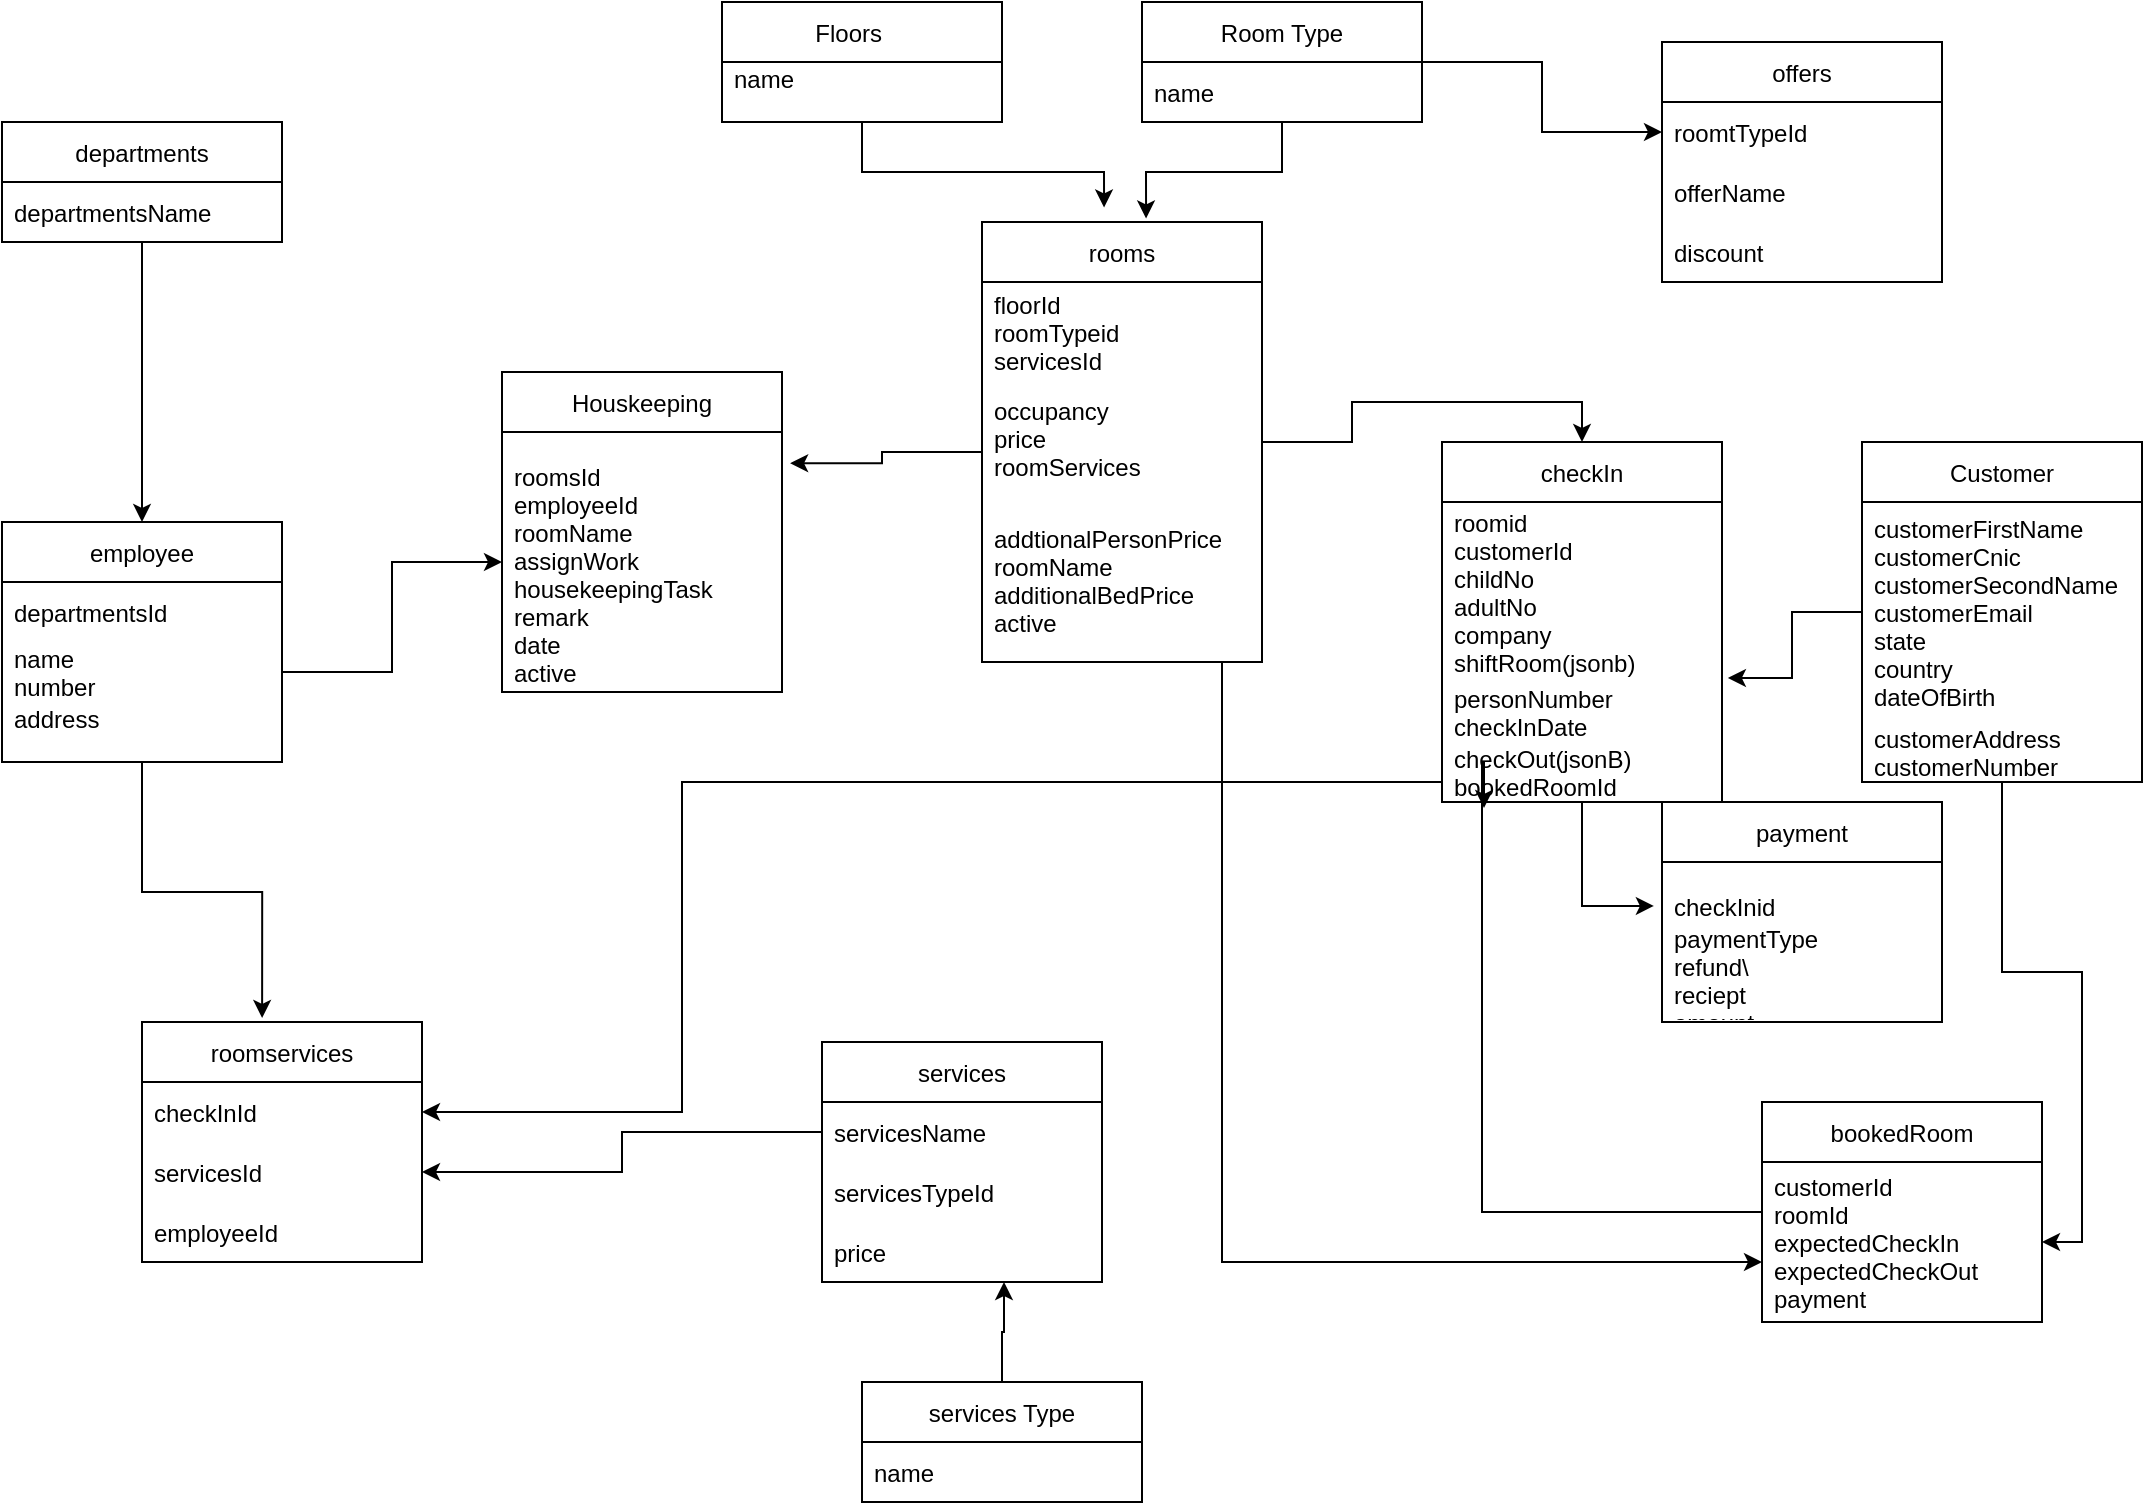 <mxfile version="20.4.2" type="github">
  <diagram id="R2lEEEUBdFMjLlhIrx00" name="Page-1">
    <mxGraphModel dx="1642" dy="1083" grid="1" gridSize="10" guides="1" tooltips="1" connect="1" arrows="1" fold="1" page="1" pageScale="1" pageWidth="850" pageHeight="1100" math="0" shadow="0" extFonts="Permanent Marker^https://fonts.googleapis.com/css?family=Permanent+Marker">
      <root>
        <mxCell id="0" />
        <mxCell id="1" parent="0" />
        <mxCell id="3oIOAp_6EH98L1CWe2Qc-18" style="edgeStyle=orthogonalEdgeStyle;rounded=0;orthogonalLoop=1;jettySize=auto;html=1;entryX=0.436;entryY=-0.033;entryDx=0;entryDy=0;entryPerimeter=0;" parent="1" source="3oIOAp_6EH98L1CWe2Qc-1" target="3oIOAp_6EH98L1CWe2Qc-14" edge="1">
          <mxGeometry relative="1" as="geometry" />
        </mxCell>
        <mxCell id="3oIOAp_6EH98L1CWe2Qc-1" value="Floors    " style="swimlane;fontStyle=0;childLayout=stackLayout;horizontal=1;startSize=30;horizontalStack=0;resizeParent=1;resizeParentMax=0;resizeLast=0;collapsible=1;marginBottom=0;" parent="1" vertex="1">
          <mxGeometry x="100" y="20" width="140" height="60" as="geometry" />
        </mxCell>
        <mxCell id="3oIOAp_6EH98L1CWe2Qc-2" value="name&#xa;" style="text;strokeColor=none;fillColor=none;align=left;verticalAlign=middle;spacingLeft=4;spacingRight=4;overflow=hidden;points=[[0,0.5],[1,0.5]];portConstraint=eastwest;rotatable=0;" parent="3oIOAp_6EH98L1CWe2Qc-1" vertex="1">
          <mxGeometry y="30" width="140" height="30" as="geometry" />
        </mxCell>
        <mxCell id="3oIOAp_6EH98L1CWe2Qc-13" style="edgeStyle=orthogonalEdgeStyle;rounded=0;orthogonalLoop=1;jettySize=auto;html=1;entryX=0;entryY=0.5;entryDx=0;entryDy=0;" parent="1" source="3oIOAp_6EH98L1CWe2Qc-5" target="3oIOAp_6EH98L1CWe2Qc-10" edge="1">
          <mxGeometry relative="1" as="geometry" />
        </mxCell>
        <mxCell id="3oIOAp_6EH98L1CWe2Qc-19" style="edgeStyle=orthogonalEdgeStyle;rounded=0;orthogonalLoop=1;jettySize=auto;html=1;entryX=0.586;entryY=-0.008;entryDx=0;entryDy=0;entryPerimeter=0;" parent="1" source="3oIOAp_6EH98L1CWe2Qc-5" target="3oIOAp_6EH98L1CWe2Qc-14" edge="1">
          <mxGeometry relative="1" as="geometry" />
        </mxCell>
        <mxCell id="3oIOAp_6EH98L1CWe2Qc-5" value="Room Type" style="swimlane;fontStyle=0;childLayout=stackLayout;horizontal=1;startSize=30;horizontalStack=0;resizeParent=1;resizeParentMax=0;resizeLast=0;collapsible=1;marginBottom=0;" parent="1" vertex="1">
          <mxGeometry x="310" y="20" width="140" height="60" as="geometry" />
        </mxCell>
        <mxCell id="3oIOAp_6EH98L1CWe2Qc-6" value="name" style="text;strokeColor=none;fillColor=none;align=left;verticalAlign=middle;spacingLeft=4;spacingRight=4;overflow=hidden;points=[[0,0.5],[1,0.5]];portConstraint=eastwest;rotatable=0;" parent="3oIOAp_6EH98L1CWe2Qc-5" vertex="1">
          <mxGeometry y="30" width="140" height="30" as="geometry" />
        </mxCell>
        <mxCell id="3oIOAp_6EH98L1CWe2Qc-9" value="offers" style="swimlane;fontStyle=0;childLayout=stackLayout;horizontal=1;startSize=30;horizontalStack=0;resizeParent=1;resizeParentMax=0;resizeLast=0;collapsible=1;marginBottom=0;" parent="1" vertex="1">
          <mxGeometry x="570" y="40" width="140" height="120" as="geometry" />
        </mxCell>
        <mxCell id="3oIOAp_6EH98L1CWe2Qc-10" value="roomtTypeId" style="text;strokeColor=none;fillColor=none;align=left;verticalAlign=middle;spacingLeft=4;spacingRight=4;overflow=hidden;points=[[0,0.5],[1,0.5]];portConstraint=eastwest;rotatable=0;" parent="3oIOAp_6EH98L1CWe2Qc-9" vertex="1">
          <mxGeometry y="30" width="140" height="30" as="geometry" />
        </mxCell>
        <mxCell id="3oIOAp_6EH98L1CWe2Qc-11" value="offerName" style="text;strokeColor=none;fillColor=none;align=left;verticalAlign=middle;spacingLeft=4;spacingRight=4;overflow=hidden;points=[[0,0.5],[1,0.5]];portConstraint=eastwest;rotatable=0;" parent="3oIOAp_6EH98L1CWe2Qc-9" vertex="1">
          <mxGeometry y="60" width="140" height="30" as="geometry" />
        </mxCell>
        <mxCell id="3oIOAp_6EH98L1CWe2Qc-12" value="discount" style="text;strokeColor=none;fillColor=none;align=left;verticalAlign=middle;spacingLeft=4;spacingRight=4;overflow=hidden;points=[[0,0.5],[1,0.5]];portConstraint=eastwest;rotatable=0;" parent="3oIOAp_6EH98L1CWe2Qc-9" vertex="1">
          <mxGeometry y="90" width="140" height="30" as="geometry" />
        </mxCell>
        <mxCell id="3oIOAp_6EH98L1CWe2Qc-59" style="edgeStyle=orthogonalEdgeStyle;rounded=0;orthogonalLoop=1;jettySize=auto;html=1;entryX=0.5;entryY=0;entryDx=0;entryDy=0;" parent="1" source="3oIOAp_6EH98L1CWe2Qc-14" target="3oIOAp_6EH98L1CWe2Qc-55" edge="1">
          <mxGeometry relative="1" as="geometry" />
        </mxCell>
        <mxCell id="OKyvgskDZJysEfLxHvgt-15" style="edgeStyle=orthogonalEdgeStyle;rounded=0;orthogonalLoop=1;jettySize=auto;html=1;" parent="1" source="3oIOAp_6EH98L1CWe2Qc-14" target="OKyvgskDZJysEfLxHvgt-10" edge="1">
          <mxGeometry relative="1" as="geometry">
            <Array as="points">
              <mxPoint x="350" y="650" />
            </Array>
          </mxGeometry>
        </mxCell>
        <mxCell id="3oIOAp_6EH98L1CWe2Qc-14" value="rooms" style="swimlane;fontStyle=0;childLayout=stackLayout;horizontal=1;startSize=30;horizontalStack=0;resizeParent=1;resizeParentMax=0;resizeLast=0;collapsible=1;marginBottom=0;" parent="1" vertex="1">
          <mxGeometry x="230" y="130" width="140" height="220" as="geometry" />
        </mxCell>
        <mxCell id="3oIOAp_6EH98L1CWe2Qc-15" value="floorId&#xa;roomTypeid&#xa;servicesId" style="text;strokeColor=none;fillColor=none;align=left;verticalAlign=middle;spacingLeft=4;spacingRight=4;overflow=hidden;points=[[0,0.5],[1,0.5]];portConstraint=eastwest;rotatable=0;" parent="3oIOAp_6EH98L1CWe2Qc-14" vertex="1">
          <mxGeometry y="30" width="140" height="50" as="geometry" />
        </mxCell>
        <mxCell id="3oIOAp_6EH98L1CWe2Qc-16" value="occupancy&#xa;price&#xa;roomServices&#xa;" style="text;strokeColor=none;fillColor=none;align=left;verticalAlign=middle;spacingLeft=4;spacingRight=4;overflow=hidden;points=[[0,0.5],[1,0.5]];portConstraint=eastwest;rotatable=0;" parent="3oIOAp_6EH98L1CWe2Qc-14" vertex="1">
          <mxGeometry y="80" width="140" height="70" as="geometry" />
        </mxCell>
        <mxCell id="3oIOAp_6EH98L1CWe2Qc-17" value="addtionalPersonPrice&#xa;roomName&#xa;additionalBedPrice&#xa;active&#xa;&#xa;" style="text;strokeColor=none;fillColor=none;align=left;verticalAlign=middle;spacingLeft=4;spacingRight=4;overflow=hidden;points=[[0,0.5],[1,0.5]];portConstraint=eastwest;rotatable=0;" parent="3oIOAp_6EH98L1CWe2Qc-14" vertex="1">
          <mxGeometry y="150" width="140" height="70" as="geometry" />
        </mxCell>
        <mxCell id="3oIOAp_6EH98L1CWe2Qc-20" value="services" style="swimlane;fontStyle=0;childLayout=stackLayout;horizontal=1;startSize=30;horizontalStack=0;resizeParent=1;resizeParentMax=0;resizeLast=0;collapsible=1;marginBottom=0;" parent="1" vertex="1">
          <mxGeometry x="150" y="540" width="140" height="120" as="geometry" />
        </mxCell>
        <mxCell id="3oIOAp_6EH98L1CWe2Qc-22" value="servicesName" style="text;strokeColor=none;fillColor=none;align=left;verticalAlign=middle;spacingLeft=4;spacingRight=4;overflow=hidden;points=[[0,0.5],[1,0.5]];portConstraint=eastwest;rotatable=0;" parent="3oIOAp_6EH98L1CWe2Qc-20" vertex="1">
          <mxGeometry y="30" width="140" height="30" as="geometry" />
        </mxCell>
        <mxCell id="3oIOAp_6EH98L1CWe2Qc-21" value="servicesTypeId" style="text;strokeColor=none;fillColor=none;align=left;verticalAlign=middle;spacingLeft=4;spacingRight=4;overflow=hidden;points=[[0,0.5],[1,0.5]];portConstraint=eastwest;rotatable=0;" parent="3oIOAp_6EH98L1CWe2Qc-20" vertex="1">
          <mxGeometry y="60" width="140" height="30" as="geometry" />
        </mxCell>
        <mxCell id="3oIOAp_6EH98L1CWe2Qc-23" value="price" style="text;strokeColor=none;fillColor=none;align=left;verticalAlign=middle;spacingLeft=4;spacingRight=4;overflow=hidden;points=[[0,0.5],[1,0.5]];portConstraint=eastwest;rotatable=0;" parent="3oIOAp_6EH98L1CWe2Qc-20" vertex="1">
          <mxGeometry y="90" width="140" height="30" as="geometry" />
        </mxCell>
        <mxCell id="OKyvgskDZJysEfLxHvgt-38" style="edgeStyle=orthogonalEdgeStyle;rounded=0;orthogonalLoop=1;jettySize=auto;html=1;entryX=0.65;entryY=1;entryDx=0;entryDy=0;entryPerimeter=0;" parent="1" source="3oIOAp_6EH98L1CWe2Qc-24" target="3oIOAp_6EH98L1CWe2Qc-23" edge="1">
          <mxGeometry relative="1" as="geometry" />
        </mxCell>
        <mxCell id="3oIOAp_6EH98L1CWe2Qc-24" value="services Type" style="swimlane;fontStyle=0;childLayout=stackLayout;horizontal=1;startSize=30;horizontalStack=0;resizeParent=1;resizeParentMax=0;resizeLast=0;collapsible=1;marginBottom=0;" parent="1" vertex="1">
          <mxGeometry x="170" y="710" width="140" height="60" as="geometry" />
        </mxCell>
        <mxCell id="3oIOAp_6EH98L1CWe2Qc-25" value="name" style="text;strokeColor=none;fillColor=none;align=left;verticalAlign=middle;spacingLeft=4;spacingRight=4;overflow=hidden;points=[[0,0.5],[1,0.5]];portConstraint=eastwest;rotatable=0;" parent="3oIOAp_6EH98L1CWe2Qc-24" vertex="1">
          <mxGeometry y="30" width="140" height="30" as="geometry" />
        </mxCell>
        <mxCell id="3oIOAp_6EH98L1CWe2Qc-30" value="Houskeeping" style="swimlane;fontStyle=0;childLayout=stackLayout;horizontal=1;startSize=30;horizontalStack=0;resizeParent=1;resizeParentMax=0;resizeLast=0;collapsible=1;marginBottom=0;" parent="1" vertex="1">
          <mxGeometry x="-10" y="205" width="140" height="160" as="geometry" />
        </mxCell>
        <mxCell id="3oIOAp_6EH98L1CWe2Qc-31" value="&#xa;roomsId&#xa;employeeId&#xa;roomName&#xa;assignWork&#xa;housekeepingTask&#xa;remark&#xa;date&#xa;active&#xa;&#xa;" style="text;strokeColor=none;fillColor=none;align=left;verticalAlign=middle;spacingLeft=4;spacingRight=4;overflow=hidden;points=[[0,0.5],[1,0.5]];portConstraint=eastwest;rotatable=0;" parent="3oIOAp_6EH98L1CWe2Qc-30" vertex="1">
          <mxGeometry y="30" width="140" height="130" as="geometry" />
        </mxCell>
        <mxCell id="OKyvgskDZJysEfLxHvgt-1" style="edgeStyle=orthogonalEdgeStyle;rounded=0;orthogonalLoop=1;jettySize=auto;html=1;entryX=1.021;entryY=-0.067;entryDx=0;entryDy=0;entryPerimeter=0;" parent="1" source="3oIOAp_6EH98L1CWe2Qc-39" target="3oIOAp_6EH98L1CWe2Qc-57" edge="1">
          <mxGeometry relative="1" as="geometry" />
        </mxCell>
        <mxCell id="OKyvgskDZJysEfLxHvgt-12" style="edgeStyle=orthogonalEdgeStyle;rounded=0;orthogonalLoop=1;jettySize=auto;html=1;" parent="1" source="3oIOAp_6EH98L1CWe2Qc-39" target="OKyvgskDZJysEfLxHvgt-10" edge="1">
          <mxGeometry relative="1" as="geometry" />
        </mxCell>
        <mxCell id="3oIOAp_6EH98L1CWe2Qc-39" value="Customer" style="swimlane;fontStyle=0;childLayout=stackLayout;horizontal=1;startSize=30;horizontalStack=0;resizeParent=1;resizeParentMax=0;resizeLast=0;collapsible=1;marginBottom=0;" parent="1" vertex="1">
          <mxGeometry x="670" y="240" width="140" height="170" as="geometry" />
        </mxCell>
        <mxCell id="3oIOAp_6EH98L1CWe2Qc-40" value="customerFirstName&#xa;customerCnic&#xa;customerSecondName&#xa;customerEmail&#xa;state&#xa;country&#xa;dateOfBirth" style="text;strokeColor=none;fillColor=none;align=left;verticalAlign=middle;spacingLeft=4;spacingRight=4;overflow=hidden;points=[[0,0.5],[1,0.5]];portConstraint=eastwest;rotatable=0;" parent="3oIOAp_6EH98L1CWe2Qc-39" vertex="1">
          <mxGeometry y="30" width="140" height="110" as="geometry" />
        </mxCell>
        <mxCell id="3oIOAp_6EH98L1CWe2Qc-41" value="customerAddress&#xa;customerNumber" style="text;strokeColor=none;fillColor=none;align=left;verticalAlign=middle;spacingLeft=4;spacingRight=4;overflow=hidden;points=[[0,0.5],[1,0.5]];portConstraint=eastwest;rotatable=0;" parent="3oIOAp_6EH98L1CWe2Qc-39" vertex="1">
          <mxGeometry y="140" width="140" height="30" as="geometry" />
        </mxCell>
        <mxCell id="OKyvgskDZJysEfLxHvgt-7" style="edgeStyle=orthogonalEdgeStyle;rounded=0;orthogonalLoop=1;jettySize=auto;html=1;entryX=-0.029;entryY=0.733;entryDx=0;entryDy=0;entryPerimeter=0;" parent="1" source="3oIOAp_6EH98L1CWe2Qc-55" target="OKyvgskDZJysEfLxHvgt-3" edge="1">
          <mxGeometry relative="1" as="geometry" />
        </mxCell>
        <mxCell id="3oIOAp_6EH98L1CWe2Qc-55" value="checkIn" style="swimlane;fontStyle=0;childLayout=stackLayout;horizontal=1;startSize=30;horizontalStack=0;resizeParent=1;resizeParentMax=0;resizeLast=0;collapsible=1;marginBottom=0;" parent="1" vertex="1">
          <mxGeometry x="460" y="240" width="140" height="180" as="geometry" />
        </mxCell>
        <mxCell id="3oIOAp_6EH98L1CWe2Qc-56" value="roomid&#xa;customerId&#xa;childNo&#xa;adultNo&#xa;company&#xa;shiftRoom(jsonb)" style="text;strokeColor=none;fillColor=none;align=left;verticalAlign=middle;spacingLeft=4;spacingRight=4;overflow=hidden;points=[[0,0.5],[1,0.5]];portConstraint=eastwest;rotatable=0;" parent="3oIOAp_6EH98L1CWe2Qc-55" vertex="1">
          <mxGeometry y="30" width="140" height="90" as="geometry" />
        </mxCell>
        <mxCell id="3oIOAp_6EH98L1CWe2Qc-57" value="personNumber&#xa;checkInDate" style="text;strokeColor=none;fillColor=none;align=left;verticalAlign=middle;spacingLeft=4;spacingRight=4;overflow=hidden;points=[[0,0.5],[1,0.5]];portConstraint=eastwest;rotatable=0;" parent="3oIOAp_6EH98L1CWe2Qc-55" vertex="1">
          <mxGeometry y="120" width="140" height="30" as="geometry" />
        </mxCell>
        <mxCell id="3oIOAp_6EH98L1CWe2Qc-58" value="checkOut(jsonB)&#xa;bookedRoomId" style="text;strokeColor=none;fillColor=none;align=left;verticalAlign=middle;spacingLeft=4;spacingRight=4;overflow=hidden;points=[[0,0.5],[1,0.5]];portConstraint=eastwest;rotatable=0;" parent="3oIOAp_6EH98L1CWe2Qc-55" vertex="1">
          <mxGeometry y="150" width="140" height="30" as="geometry" />
        </mxCell>
        <mxCell id="OKyvgskDZJysEfLxHvgt-2" value="payment" style="swimlane;fontStyle=0;childLayout=stackLayout;horizontal=1;startSize=30;horizontalStack=0;resizeParent=1;resizeParentMax=0;resizeLast=0;collapsible=1;marginBottom=0;" parent="1" vertex="1">
          <mxGeometry x="570" y="420" width="140" height="110" as="geometry" />
        </mxCell>
        <mxCell id="OKyvgskDZJysEfLxHvgt-3" value="&#xa;checkInid" style="text;strokeColor=none;fillColor=none;align=left;verticalAlign=middle;spacingLeft=4;spacingRight=4;overflow=hidden;points=[[0,0.5],[1,0.5]];portConstraint=eastwest;rotatable=0;" parent="OKyvgskDZJysEfLxHvgt-2" vertex="1">
          <mxGeometry y="30" width="140" height="30" as="geometry" />
        </mxCell>
        <mxCell id="OKyvgskDZJysEfLxHvgt-4" value="paymentType&#xa;refund\&#xa;reciept&#xa;amount" style="text;strokeColor=none;fillColor=none;align=left;verticalAlign=middle;spacingLeft=4;spacingRight=4;overflow=hidden;points=[[0,0.5],[1,0.5]];portConstraint=eastwest;rotatable=0;" parent="OKyvgskDZJysEfLxHvgt-2" vertex="1">
          <mxGeometry y="60" width="140" height="50" as="geometry" />
        </mxCell>
        <mxCell id="OKyvgskDZJysEfLxHvgt-13" style="edgeStyle=orthogonalEdgeStyle;rounded=0;orthogonalLoop=1;jettySize=auto;html=1;entryX=0.15;entryY=1.1;entryDx=0;entryDy=0;entryPerimeter=0;" parent="1" source="OKyvgskDZJysEfLxHvgt-8" edge="1" target="3oIOAp_6EH98L1CWe2Qc-58">
          <mxGeometry relative="1" as="geometry">
            <mxPoint x="470" y="400" as="targetPoint" />
            <Array as="points">
              <mxPoint x="480" y="625" />
              <mxPoint x="480" y="400" />
              <mxPoint x="481" y="400" />
            </Array>
          </mxGeometry>
        </mxCell>
        <mxCell id="OKyvgskDZJysEfLxHvgt-8" value="bookedRoom" style="swimlane;fontStyle=0;childLayout=stackLayout;horizontal=1;startSize=30;horizontalStack=0;resizeParent=1;resizeParentMax=0;resizeLast=0;collapsible=1;marginBottom=0;" parent="1" vertex="1">
          <mxGeometry x="620" y="570" width="140" height="110" as="geometry" />
        </mxCell>
        <mxCell id="OKyvgskDZJysEfLxHvgt-10" value="customerId&#xa;roomId&#xa;expectedCheckIn&#xa;expectedCheckOut&#xa;payment" style="text;strokeColor=none;fillColor=none;align=left;verticalAlign=middle;spacingLeft=4;spacingRight=4;overflow=hidden;points=[[0,0.5],[1,0.5]];portConstraint=eastwest;rotatable=0;" parent="OKyvgskDZJysEfLxHvgt-8" vertex="1">
          <mxGeometry y="30" width="140" height="80" as="geometry" />
        </mxCell>
        <mxCell id="OKyvgskDZJysEfLxHvgt-28" value="" style="edgeStyle=orthogonalEdgeStyle;rounded=0;orthogonalLoop=1;jettySize=auto;html=1;" parent="1" source="OKyvgskDZJysEfLxHvgt-20" target="OKyvgskDZJysEfLxHvgt-24" edge="1">
          <mxGeometry relative="1" as="geometry" />
        </mxCell>
        <mxCell id="OKyvgskDZJysEfLxHvgt-20" value="departments" style="swimlane;fontStyle=0;childLayout=stackLayout;horizontal=1;startSize=30;horizontalStack=0;resizeParent=1;resizeParentMax=0;resizeLast=0;collapsible=1;marginBottom=0;" parent="1" vertex="1">
          <mxGeometry x="-260" y="80" width="140" height="60" as="geometry" />
        </mxCell>
        <mxCell id="OKyvgskDZJysEfLxHvgt-21" value="departmentsName" style="text;strokeColor=none;fillColor=none;align=left;verticalAlign=middle;spacingLeft=4;spacingRight=4;overflow=hidden;points=[[0,0.5],[1,0.5]];portConstraint=eastwest;rotatable=0;" parent="OKyvgskDZJysEfLxHvgt-20" vertex="1">
          <mxGeometry y="30" width="140" height="30" as="geometry" />
        </mxCell>
        <mxCell id="B0E0pp4FZ1dTKPkVtJrb-7" style="edgeStyle=orthogonalEdgeStyle;rounded=0;orthogonalLoop=1;jettySize=auto;html=1;entryX=0.429;entryY=-0.017;entryDx=0;entryDy=0;entryPerimeter=0;" edge="1" parent="1" source="OKyvgskDZJysEfLxHvgt-24" target="B0E0pp4FZ1dTKPkVtJrb-1">
          <mxGeometry relative="1" as="geometry" />
        </mxCell>
        <mxCell id="OKyvgskDZJysEfLxHvgt-24" value="employee" style="swimlane;fontStyle=0;childLayout=stackLayout;horizontal=1;startSize=30;horizontalStack=0;resizeParent=1;resizeParentMax=0;resizeLast=0;collapsible=1;marginBottom=0;" parent="1" vertex="1">
          <mxGeometry x="-260" y="280" width="140" height="120" as="geometry" />
        </mxCell>
        <mxCell id="OKyvgskDZJysEfLxHvgt-25" value="departmentsId" style="text;strokeColor=none;fillColor=none;align=left;verticalAlign=middle;spacingLeft=4;spacingRight=4;overflow=hidden;points=[[0,0.5],[1,0.5]];portConstraint=eastwest;rotatable=0;" parent="OKyvgskDZJysEfLxHvgt-24" vertex="1">
          <mxGeometry y="30" width="140" height="30" as="geometry" />
        </mxCell>
        <mxCell id="OKyvgskDZJysEfLxHvgt-26" value="name&#xa;number" style="text;strokeColor=none;fillColor=none;align=left;verticalAlign=middle;spacingLeft=4;spacingRight=4;overflow=hidden;points=[[0,0.5],[1,0.5]];portConstraint=eastwest;rotatable=0;" parent="OKyvgskDZJysEfLxHvgt-24" vertex="1">
          <mxGeometry y="60" width="140" height="30" as="geometry" />
        </mxCell>
        <mxCell id="OKyvgskDZJysEfLxHvgt-27" value="address&#xa;" style="text;strokeColor=none;fillColor=none;align=left;verticalAlign=middle;spacingLeft=4;spacingRight=4;overflow=hidden;points=[[0,0.5],[1,0.5]];portConstraint=eastwest;rotatable=0;" parent="OKyvgskDZJysEfLxHvgt-24" vertex="1">
          <mxGeometry y="90" width="140" height="30" as="geometry" />
        </mxCell>
        <mxCell id="OKyvgskDZJysEfLxHvgt-34" style="edgeStyle=orthogonalEdgeStyle;rounded=0;orthogonalLoop=1;jettySize=auto;html=1;" parent="1" source="OKyvgskDZJysEfLxHvgt-26" target="3oIOAp_6EH98L1CWe2Qc-31" edge="1">
          <mxGeometry relative="1" as="geometry" />
        </mxCell>
        <mxCell id="OKyvgskDZJysEfLxHvgt-36" style="edgeStyle=orthogonalEdgeStyle;rounded=0;orthogonalLoop=1;jettySize=auto;html=1;entryX=1.029;entryY=0.12;entryDx=0;entryDy=0;entryPerimeter=0;" parent="1" source="3oIOAp_6EH98L1CWe2Qc-16" target="3oIOAp_6EH98L1CWe2Qc-31" edge="1">
          <mxGeometry relative="1" as="geometry" />
        </mxCell>
        <mxCell id="B0E0pp4FZ1dTKPkVtJrb-1" value="roomservices" style="swimlane;fontStyle=0;childLayout=stackLayout;horizontal=1;startSize=30;horizontalStack=0;resizeParent=1;resizeParentMax=0;resizeLast=0;collapsible=1;marginBottom=0;" vertex="1" parent="1">
          <mxGeometry x="-190" y="530" width="140" height="120" as="geometry" />
        </mxCell>
        <mxCell id="B0E0pp4FZ1dTKPkVtJrb-2" value="checkInId" style="text;strokeColor=none;fillColor=none;align=left;verticalAlign=middle;spacingLeft=4;spacingRight=4;overflow=hidden;points=[[0,0.5],[1,0.5]];portConstraint=eastwest;rotatable=0;" vertex="1" parent="B0E0pp4FZ1dTKPkVtJrb-1">
          <mxGeometry y="30" width="140" height="30" as="geometry" />
        </mxCell>
        <mxCell id="B0E0pp4FZ1dTKPkVtJrb-3" value="servicesId" style="text;strokeColor=none;fillColor=none;align=left;verticalAlign=middle;spacingLeft=4;spacingRight=4;overflow=hidden;points=[[0,0.5],[1,0.5]];portConstraint=eastwest;rotatable=0;" vertex="1" parent="B0E0pp4FZ1dTKPkVtJrb-1">
          <mxGeometry y="60" width="140" height="30" as="geometry" />
        </mxCell>
        <mxCell id="B0E0pp4FZ1dTKPkVtJrb-4" value="employeeId" style="text;strokeColor=none;fillColor=none;align=left;verticalAlign=middle;spacingLeft=4;spacingRight=4;overflow=hidden;points=[[0,0.5],[1,0.5]];portConstraint=eastwest;rotatable=0;" vertex="1" parent="B0E0pp4FZ1dTKPkVtJrb-1">
          <mxGeometry y="90" width="140" height="30" as="geometry" />
        </mxCell>
        <mxCell id="B0E0pp4FZ1dTKPkVtJrb-5" style="edgeStyle=orthogonalEdgeStyle;rounded=0;orthogonalLoop=1;jettySize=auto;html=1;entryX=1;entryY=0.5;entryDx=0;entryDy=0;" edge="1" parent="1" source="3oIOAp_6EH98L1CWe2Qc-22" target="B0E0pp4FZ1dTKPkVtJrb-3">
          <mxGeometry relative="1" as="geometry" />
        </mxCell>
        <mxCell id="B0E0pp4FZ1dTKPkVtJrb-6" style="edgeStyle=orthogonalEdgeStyle;rounded=0;orthogonalLoop=1;jettySize=auto;html=1;entryX=1;entryY=0.5;entryDx=0;entryDy=0;" edge="1" parent="1" source="3oIOAp_6EH98L1CWe2Qc-57" target="B0E0pp4FZ1dTKPkVtJrb-2">
          <mxGeometry relative="1" as="geometry">
            <Array as="points">
              <mxPoint x="460" y="410" />
              <mxPoint x="80" y="410" />
              <mxPoint x="80" y="575" />
            </Array>
          </mxGeometry>
        </mxCell>
      </root>
    </mxGraphModel>
  </diagram>
</mxfile>

